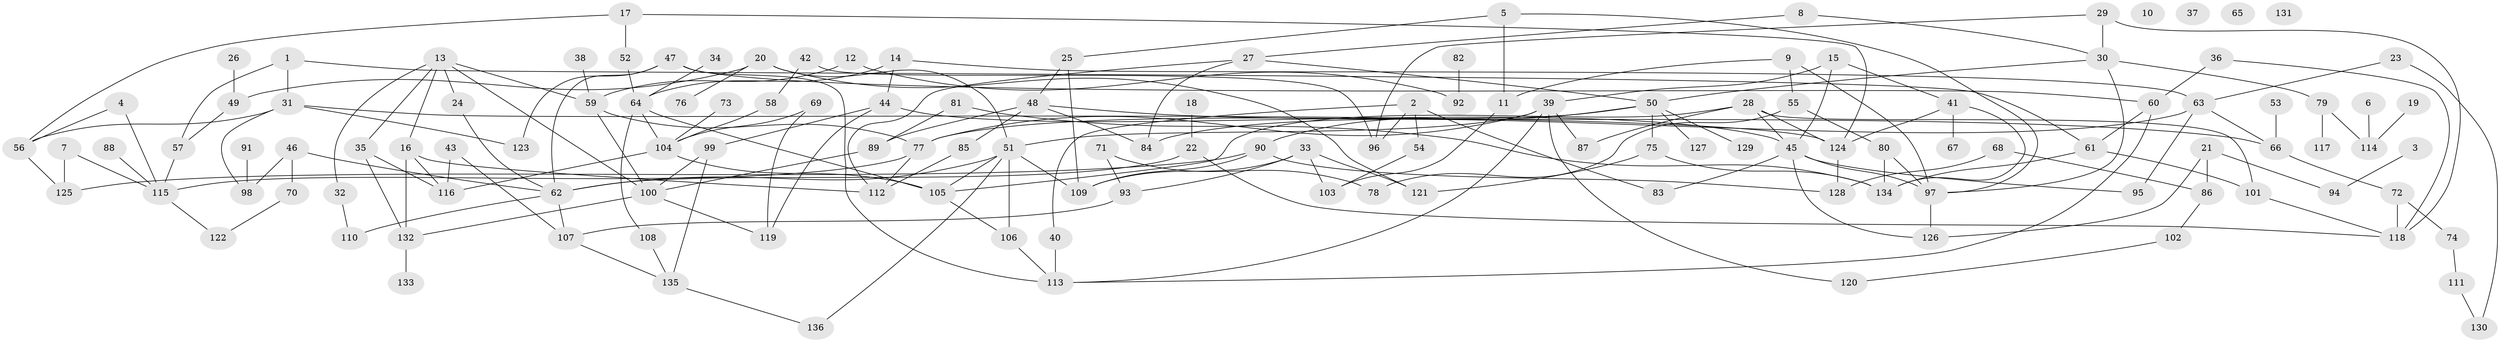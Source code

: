 // coarse degree distribution, {5: 0.15625, 3: 0.203125, 6: 0.0625, 8: 0.015625, 9: 0.046875, 2: 0.234375, 1: 0.140625, 15: 0.015625, 4: 0.0625, 7: 0.0625}
// Generated by graph-tools (version 1.1) at 2025/48/03/04/25 22:48:04]
// undirected, 136 vertices, 202 edges
graph export_dot {
  node [color=gray90,style=filled];
  1;
  2;
  3;
  4;
  5;
  6;
  7;
  8;
  9;
  10;
  11;
  12;
  13;
  14;
  15;
  16;
  17;
  18;
  19;
  20;
  21;
  22;
  23;
  24;
  25;
  26;
  27;
  28;
  29;
  30;
  31;
  32;
  33;
  34;
  35;
  36;
  37;
  38;
  39;
  40;
  41;
  42;
  43;
  44;
  45;
  46;
  47;
  48;
  49;
  50;
  51;
  52;
  53;
  54;
  55;
  56;
  57;
  58;
  59;
  60;
  61;
  62;
  63;
  64;
  65;
  66;
  67;
  68;
  69;
  70;
  71;
  72;
  73;
  74;
  75;
  76;
  77;
  78;
  79;
  80;
  81;
  82;
  83;
  84;
  85;
  86;
  87;
  88;
  89;
  90;
  91;
  92;
  93;
  94;
  95;
  96;
  97;
  98;
  99;
  100;
  101;
  102;
  103;
  104;
  105;
  106;
  107;
  108;
  109;
  110;
  111;
  112;
  113;
  114;
  115;
  116;
  117;
  118;
  119;
  120;
  121;
  122;
  123;
  124;
  125;
  126;
  127;
  128;
  129;
  130;
  131;
  132;
  133;
  134;
  135;
  136;
  1 -- 31;
  1 -- 57;
  1 -- 61;
  2 -- 40;
  2 -- 54;
  2 -- 83;
  2 -- 96;
  3 -- 94;
  4 -- 56;
  4 -- 115;
  5 -- 11;
  5 -- 25;
  5 -- 97;
  6 -- 114;
  7 -- 115;
  7 -- 125;
  8 -- 27;
  8 -- 30;
  9 -- 11;
  9 -- 55;
  9 -- 97;
  11 -- 103;
  12 -- 59;
  12 -- 92;
  13 -- 16;
  13 -- 24;
  13 -- 32;
  13 -- 35;
  13 -- 59;
  13 -- 100;
  14 -- 44;
  14 -- 63;
  14 -- 64;
  15 -- 39;
  15 -- 41;
  15 -- 45;
  16 -- 112;
  16 -- 116;
  16 -- 132;
  17 -- 52;
  17 -- 56;
  17 -- 124;
  18 -- 22;
  19 -- 114;
  20 -- 49;
  20 -- 51;
  20 -- 76;
  20 -- 121;
  21 -- 86;
  21 -- 94;
  21 -- 126;
  22 -- 62;
  22 -- 118;
  23 -- 63;
  23 -- 130;
  24 -- 62;
  25 -- 48;
  25 -- 109;
  26 -- 49;
  27 -- 50;
  27 -- 84;
  27 -- 112;
  28 -- 45;
  28 -- 87;
  28 -- 101;
  28 -- 105;
  28 -- 124;
  29 -- 30;
  29 -- 96;
  29 -- 118;
  30 -- 50;
  30 -- 79;
  30 -- 97;
  31 -- 56;
  31 -- 98;
  31 -- 123;
  31 -- 124;
  32 -- 110;
  33 -- 93;
  33 -- 103;
  33 -- 109;
  33 -- 121;
  34 -- 64;
  35 -- 116;
  35 -- 132;
  36 -- 60;
  36 -- 118;
  38 -- 59;
  39 -- 51;
  39 -- 77;
  39 -- 87;
  39 -- 113;
  39 -- 120;
  40 -- 113;
  41 -- 67;
  41 -- 124;
  41 -- 134;
  42 -- 58;
  42 -- 96;
  43 -- 107;
  43 -- 116;
  44 -- 45;
  44 -- 99;
  44 -- 119;
  45 -- 83;
  45 -- 95;
  45 -- 97;
  45 -- 126;
  46 -- 62;
  46 -- 70;
  46 -- 98;
  47 -- 60;
  47 -- 62;
  47 -- 113;
  47 -- 123;
  48 -- 66;
  48 -- 84;
  48 -- 85;
  48 -- 89;
  49 -- 57;
  50 -- 75;
  50 -- 77;
  50 -- 90;
  50 -- 127;
  50 -- 129;
  51 -- 62;
  51 -- 105;
  51 -- 106;
  51 -- 109;
  51 -- 136;
  52 -- 64;
  53 -- 66;
  54 -- 103;
  55 -- 78;
  55 -- 80;
  56 -- 125;
  57 -- 115;
  58 -- 104;
  59 -- 77;
  59 -- 100;
  60 -- 61;
  60 -- 113;
  61 -- 101;
  61 -- 134;
  62 -- 107;
  62 -- 110;
  63 -- 66;
  63 -- 84;
  63 -- 95;
  64 -- 104;
  64 -- 105;
  64 -- 108;
  66 -- 72;
  68 -- 86;
  68 -- 128;
  69 -- 104;
  69 -- 119;
  70 -- 122;
  71 -- 78;
  71 -- 93;
  72 -- 74;
  72 -- 118;
  73 -- 104;
  74 -- 111;
  75 -- 121;
  75 -- 134;
  77 -- 112;
  77 -- 115;
  79 -- 114;
  79 -- 117;
  80 -- 97;
  80 -- 134;
  81 -- 89;
  81 -- 134;
  82 -- 92;
  85 -- 112;
  86 -- 102;
  88 -- 115;
  89 -- 100;
  90 -- 109;
  90 -- 125;
  90 -- 128;
  91 -- 98;
  93 -- 107;
  97 -- 126;
  99 -- 100;
  99 -- 135;
  100 -- 119;
  100 -- 132;
  101 -- 118;
  102 -- 120;
  104 -- 105;
  104 -- 116;
  105 -- 106;
  106 -- 113;
  107 -- 135;
  108 -- 135;
  111 -- 130;
  115 -- 122;
  124 -- 128;
  132 -- 133;
  135 -- 136;
}
